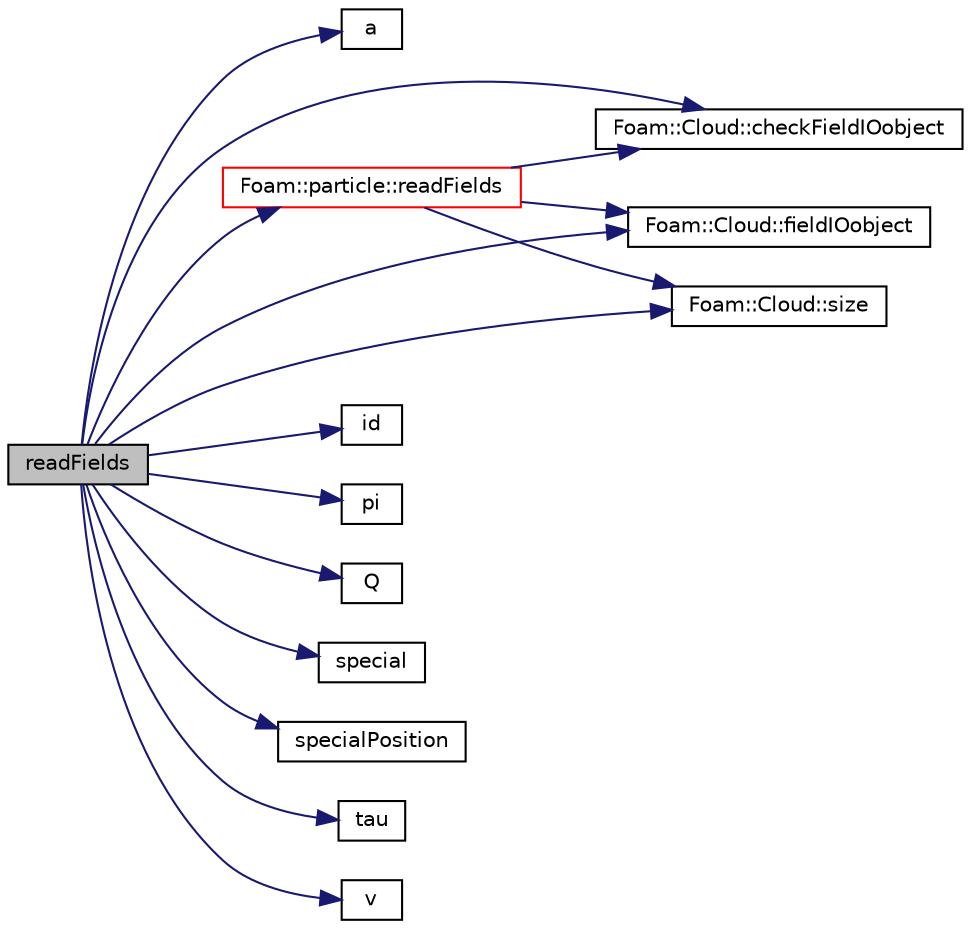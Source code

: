 digraph "readFields"
{
  bgcolor="transparent";
  edge [fontname="Helvetica",fontsize="10",labelfontname="Helvetica",labelfontsize="10"];
  node [fontname="Helvetica",fontsize="10",shape=record];
  rankdir="LR";
  Node582 [label="readFields",height=0.2,width=0.4,color="black", fillcolor="grey75", style="filled", fontcolor="black"];
  Node582 -> Node583 [color="midnightblue",fontsize="10",style="solid",fontname="Helvetica"];
  Node583 [label="a",height=0.2,width=0.4,color="black",URL="$a25521.html#a22c7c8f3f80e67d71dfe04e81f96c85e"];
  Node582 -> Node584 [color="midnightblue",fontsize="10",style="solid",fontname="Helvetica"];
  Node584 [label="Foam::Cloud::checkFieldIOobject",height=0.2,width=0.4,color="black",URL="$a24697.html#a354ac3d5592a996cb2ed69f23e874528",tooltip="Check lagrangian data field. "];
  Node582 -> Node585 [color="midnightblue",fontsize="10",style="solid",fontname="Helvetica"];
  Node585 [label="Foam::Cloud::fieldIOobject",height=0.2,width=0.4,color="black",URL="$a24697.html#a96931e0eb11f9d9cd97e964e030a2c34",tooltip="Helper to construct IOobject for field and current time. "];
  Node582 -> Node586 [color="midnightblue",fontsize="10",style="solid",fontname="Helvetica"];
  Node586 [label="id",height=0.2,width=0.4,color="black",URL="$a25521.html#afbba53238ee2e7c8f14f6aa3ea8d9be1"];
  Node582 -> Node587 [color="midnightblue",fontsize="10",style="solid",fontname="Helvetica"];
  Node587 [label="pi",height=0.2,width=0.4,color="black",URL="$a25521.html#ab032809580d3d006116612141cced682"];
  Node582 -> Node588 [color="midnightblue",fontsize="10",style="solid",fontname="Helvetica"];
  Node588 [label="Q",height=0.2,width=0.4,color="black",URL="$a25521.html#a058c298c457880917d9176d564b88c53"];
  Node582 -> Node589 [color="midnightblue",fontsize="10",style="solid",fontname="Helvetica"];
  Node589 [label="Foam::particle::readFields",height=0.2,width=0.4,color="red",URL="$a24721.html#ae1118a08fed2fe58c47d9142f0f131af",tooltip="Read the fields associated with the owner cloud. "];
  Node589 -> Node590 [color="midnightblue",fontsize="10",style="solid",fontname="Helvetica"];
  Node590 [label="Foam::Cloud::size",height=0.2,width=0.4,color="black",URL="$a24697.html#a9facbf0a118d395c89884e45a5ca4e4b"];
  Node589 -> Node585 [color="midnightblue",fontsize="10",style="solid",fontname="Helvetica"];
  Node589 -> Node584 [color="midnightblue",fontsize="10",style="solid",fontname="Helvetica"];
  Node582 -> Node590 [color="midnightblue",fontsize="10",style="solid",fontname="Helvetica"];
  Node582 -> Node592 [color="midnightblue",fontsize="10",style="solid",fontname="Helvetica"];
  Node592 [label="special",height=0.2,width=0.4,color="black",URL="$a25521.html#a413c7acc9b2cc0c9c0c8c22b5448f5eb"];
  Node582 -> Node593 [color="midnightblue",fontsize="10",style="solid",fontname="Helvetica"];
  Node593 [label="specialPosition",height=0.2,width=0.4,color="black",URL="$a25521.html#a2a5aa0b655f2bf7916fe965555ee432b"];
  Node582 -> Node594 [color="midnightblue",fontsize="10",style="solid",fontname="Helvetica"];
  Node594 [label="tau",height=0.2,width=0.4,color="black",URL="$a25521.html#a618f3c59470f4850b983d0be10ef7218"];
  Node582 -> Node595 [color="midnightblue",fontsize="10",style="solid",fontname="Helvetica"];
  Node595 [label="v",height=0.2,width=0.4,color="black",URL="$a25521.html#a0b28d9569e4deded6b9ae485461d0b04"];
}
